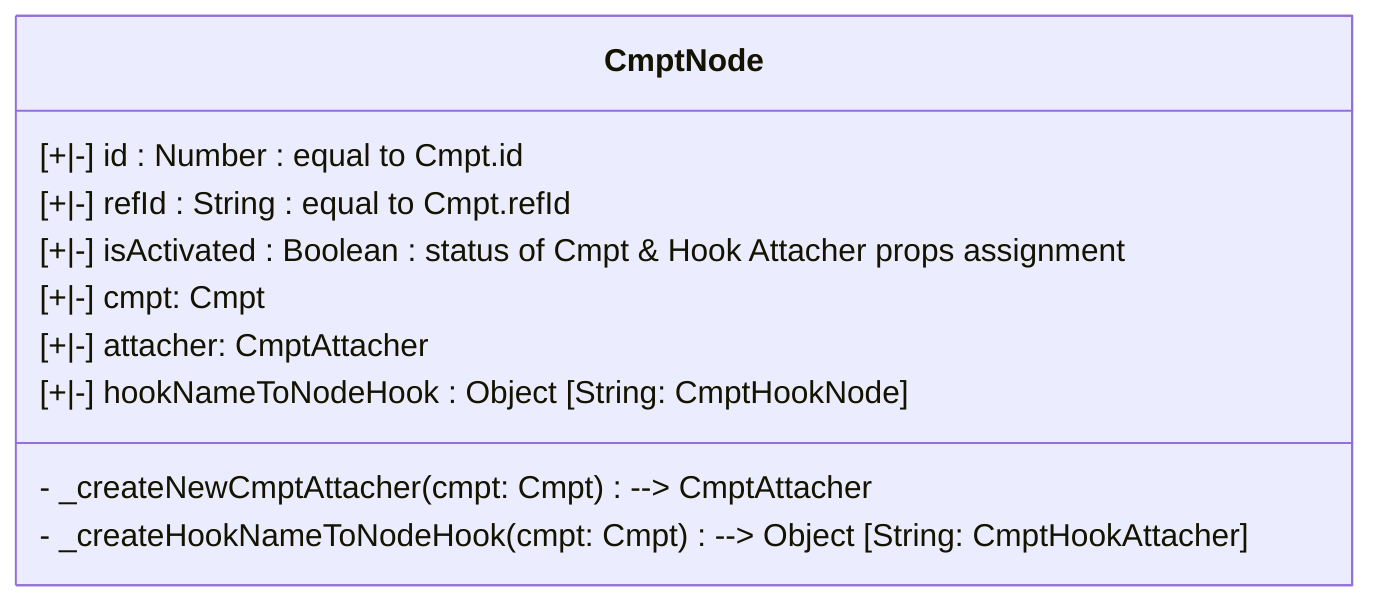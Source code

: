 classDiagram
class CmptNode {
   [+|-] id : Number : equal to Cmpt.id
   [+|-] refId : String : equal to Cmpt.refId
   [+|-] isActivated : Boolean : status of Cmpt & Hook Attacher props assignment
   [+|-] cmpt: Cmpt
   [+|-] attacher: CmptAttacher
   [+|-] hookNameToNodeHook : Object [String: CmptHookNode]


   - _createNewCmptAttacher (cmpt: Cmpt) --> CmptAttacher
   - _createHookNameToNodeHook (cmpt: Cmpt) --> Object [String: CmptHookAttacher]
}
